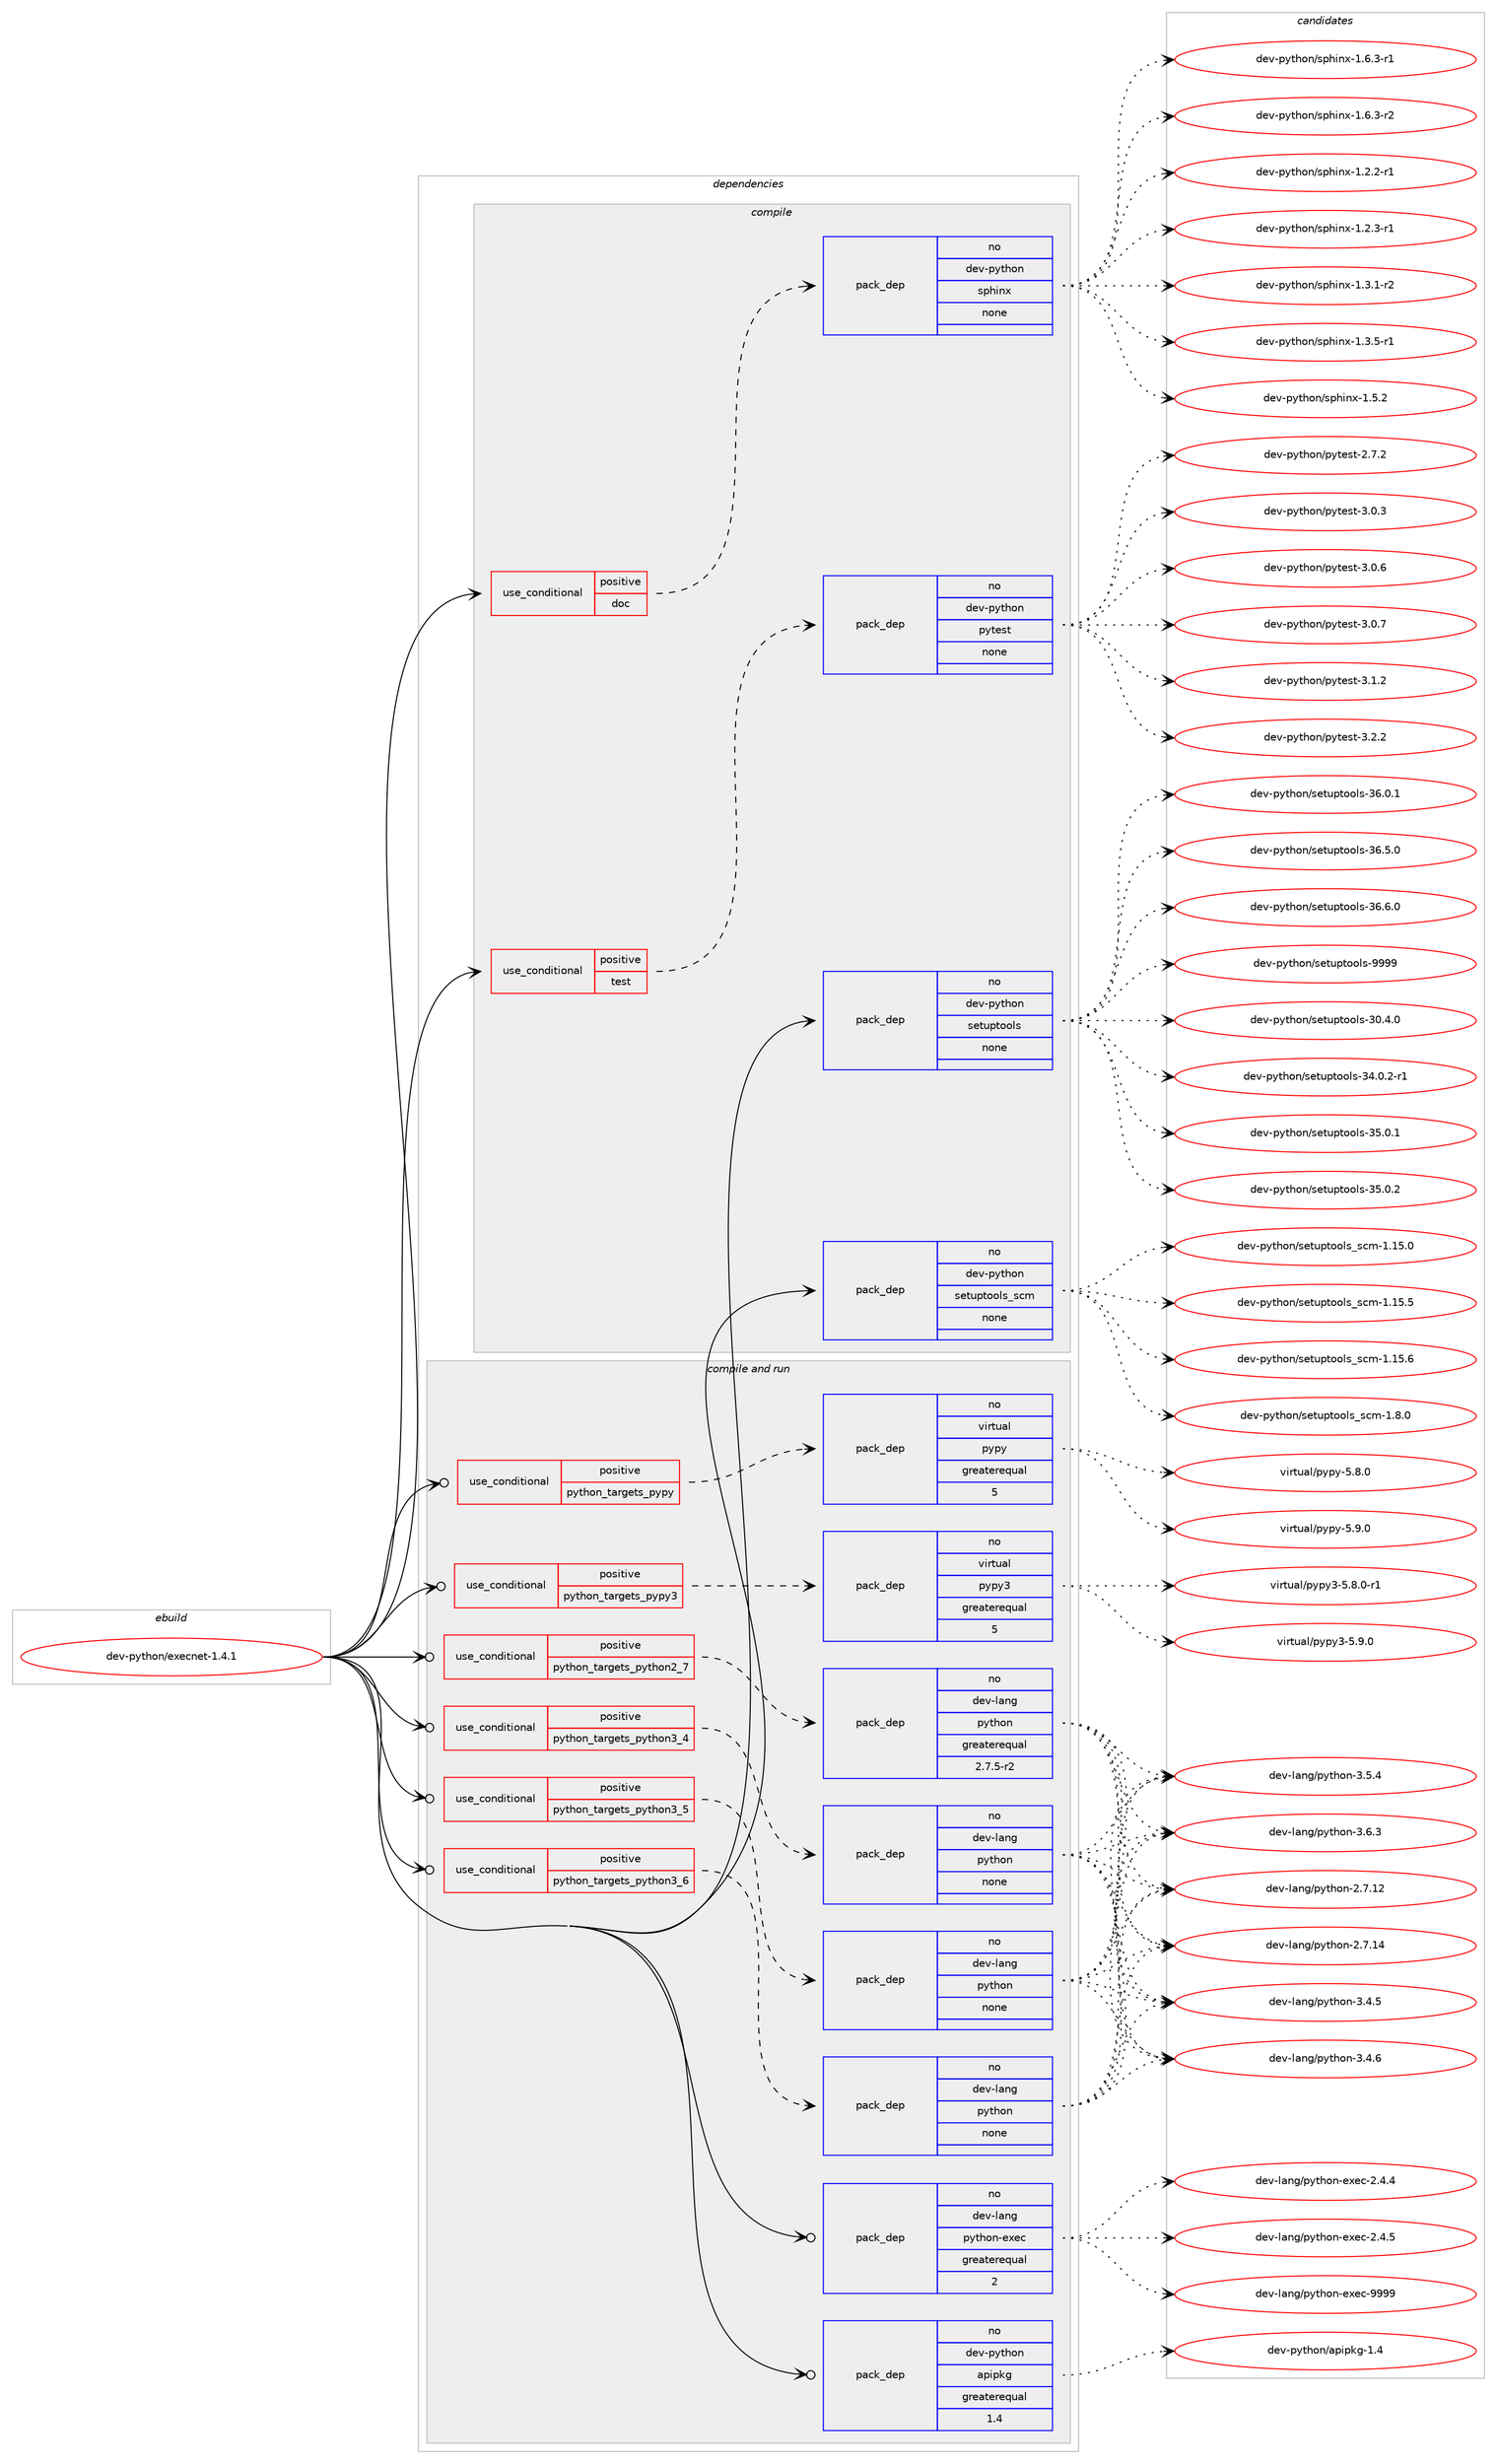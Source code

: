 digraph prolog {

# *************
# Graph options
# *************

newrank=true;
concentrate=true;
compound=true;
graph [rankdir=LR,fontname=Helvetica,fontsize=10,ranksep=1.5];#, ranksep=2.5, nodesep=0.2];
edge  [arrowhead=vee];
node  [fontname=Helvetica,fontsize=10];

# **********
# The ebuild
# **********

subgraph cluster_leftcol {
color=gray;
rank=same;
label=<<i>ebuild</i>>;
id [label="dev-python/execnet-1.4.1", color=red, width=4, href="../dev-python/execnet-1.4.1.svg"];
}

# ****************
# The dependencies
# ****************

subgraph cluster_midcol {
color=gray;
label=<<i>dependencies</i>>;
subgraph cluster_compile {
fillcolor="#eeeeee";
style=filled;
label=<<i>compile</i>>;
subgraph cond32490 {
dependency156422 [label=<<TABLE BORDER="0" CELLBORDER="1" CELLSPACING="0" CELLPADDING="4"><TR><TD ROWSPAN="3" CELLPADDING="10">use_conditional</TD></TR><TR><TD>positive</TD></TR><TR><TD>doc</TD></TR></TABLE>>, shape=none, color=red];
subgraph pack120095 {
dependency156423 [label=<<TABLE BORDER="0" CELLBORDER="1" CELLSPACING="0" CELLPADDING="4" WIDTH="220"><TR><TD ROWSPAN="6" CELLPADDING="30">pack_dep</TD></TR><TR><TD WIDTH="110">no</TD></TR><TR><TD>dev-python</TD></TR><TR><TD>sphinx</TD></TR><TR><TD>none</TD></TR><TR><TD></TD></TR></TABLE>>, shape=none, color=blue];
}
dependency156422:e -> dependency156423:w [weight=20,style="dashed",arrowhead="vee"];
}
id:e -> dependency156422:w [weight=20,style="solid",arrowhead="vee"];
subgraph cond32491 {
dependency156424 [label=<<TABLE BORDER="0" CELLBORDER="1" CELLSPACING="0" CELLPADDING="4"><TR><TD ROWSPAN="3" CELLPADDING="10">use_conditional</TD></TR><TR><TD>positive</TD></TR><TR><TD>test</TD></TR></TABLE>>, shape=none, color=red];
subgraph pack120096 {
dependency156425 [label=<<TABLE BORDER="0" CELLBORDER="1" CELLSPACING="0" CELLPADDING="4" WIDTH="220"><TR><TD ROWSPAN="6" CELLPADDING="30">pack_dep</TD></TR><TR><TD WIDTH="110">no</TD></TR><TR><TD>dev-python</TD></TR><TR><TD>pytest</TD></TR><TR><TD>none</TD></TR><TR><TD></TD></TR></TABLE>>, shape=none, color=blue];
}
dependency156424:e -> dependency156425:w [weight=20,style="dashed",arrowhead="vee"];
}
id:e -> dependency156424:w [weight=20,style="solid",arrowhead="vee"];
subgraph pack120097 {
dependency156426 [label=<<TABLE BORDER="0" CELLBORDER="1" CELLSPACING="0" CELLPADDING="4" WIDTH="220"><TR><TD ROWSPAN="6" CELLPADDING="30">pack_dep</TD></TR><TR><TD WIDTH="110">no</TD></TR><TR><TD>dev-python</TD></TR><TR><TD>setuptools</TD></TR><TR><TD>none</TD></TR><TR><TD></TD></TR></TABLE>>, shape=none, color=blue];
}
id:e -> dependency156426:w [weight=20,style="solid",arrowhead="vee"];
subgraph pack120098 {
dependency156427 [label=<<TABLE BORDER="0" CELLBORDER="1" CELLSPACING="0" CELLPADDING="4" WIDTH="220"><TR><TD ROWSPAN="6" CELLPADDING="30">pack_dep</TD></TR><TR><TD WIDTH="110">no</TD></TR><TR><TD>dev-python</TD></TR><TR><TD>setuptools_scm</TD></TR><TR><TD>none</TD></TR><TR><TD></TD></TR></TABLE>>, shape=none, color=blue];
}
id:e -> dependency156427:w [weight=20,style="solid",arrowhead="vee"];
}
subgraph cluster_compileandrun {
fillcolor="#eeeeee";
style=filled;
label=<<i>compile and run</i>>;
subgraph cond32492 {
dependency156428 [label=<<TABLE BORDER="0" CELLBORDER="1" CELLSPACING="0" CELLPADDING="4"><TR><TD ROWSPAN="3" CELLPADDING="10">use_conditional</TD></TR><TR><TD>positive</TD></TR><TR><TD>python_targets_pypy</TD></TR></TABLE>>, shape=none, color=red];
subgraph pack120099 {
dependency156429 [label=<<TABLE BORDER="0" CELLBORDER="1" CELLSPACING="0" CELLPADDING="4" WIDTH="220"><TR><TD ROWSPAN="6" CELLPADDING="30">pack_dep</TD></TR><TR><TD WIDTH="110">no</TD></TR><TR><TD>virtual</TD></TR><TR><TD>pypy</TD></TR><TR><TD>greaterequal</TD></TR><TR><TD>5</TD></TR></TABLE>>, shape=none, color=blue];
}
dependency156428:e -> dependency156429:w [weight=20,style="dashed",arrowhead="vee"];
}
id:e -> dependency156428:w [weight=20,style="solid",arrowhead="odotvee"];
subgraph cond32493 {
dependency156430 [label=<<TABLE BORDER="0" CELLBORDER="1" CELLSPACING="0" CELLPADDING="4"><TR><TD ROWSPAN="3" CELLPADDING="10">use_conditional</TD></TR><TR><TD>positive</TD></TR><TR><TD>python_targets_pypy3</TD></TR></TABLE>>, shape=none, color=red];
subgraph pack120100 {
dependency156431 [label=<<TABLE BORDER="0" CELLBORDER="1" CELLSPACING="0" CELLPADDING="4" WIDTH="220"><TR><TD ROWSPAN="6" CELLPADDING="30">pack_dep</TD></TR><TR><TD WIDTH="110">no</TD></TR><TR><TD>virtual</TD></TR><TR><TD>pypy3</TD></TR><TR><TD>greaterequal</TD></TR><TR><TD>5</TD></TR></TABLE>>, shape=none, color=blue];
}
dependency156430:e -> dependency156431:w [weight=20,style="dashed",arrowhead="vee"];
}
id:e -> dependency156430:w [weight=20,style="solid",arrowhead="odotvee"];
subgraph cond32494 {
dependency156432 [label=<<TABLE BORDER="0" CELLBORDER="1" CELLSPACING="0" CELLPADDING="4"><TR><TD ROWSPAN="3" CELLPADDING="10">use_conditional</TD></TR><TR><TD>positive</TD></TR><TR><TD>python_targets_python2_7</TD></TR></TABLE>>, shape=none, color=red];
subgraph pack120101 {
dependency156433 [label=<<TABLE BORDER="0" CELLBORDER="1" CELLSPACING="0" CELLPADDING="4" WIDTH="220"><TR><TD ROWSPAN="6" CELLPADDING="30">pack_dep</TD></TR><TR><TD WIDTH="110">no</TD></TR><TR><TD>dev-lang</TD></TR><TR><TD>python</TD></TR><TR><TD>greaterequal</TD></TR><TR><TD>2.7.5-r2</TD></TR></TABLE>>, shape=none, color=blue];
}
dependency156432:e -> dependency156433:w [weight=20,style="dashed",arrowhead="vee"];
}
id:e -> dependency156432:w [weight=20,style="solid",arrowhead="odotvee"];
subgraph cond32495 {
dependency156434 [label=<<TABLE BORDER="0" CELLBORDER="1" CELLSPACING="0" CELLPADDING="4"><TR><TD ROWSPAN="3" CELLPADDING="10">use_conditional</TD></TR><TR><TD>positive</TD></TR><TR><TD>python_targets_python3_4</TD></TR></TABLE>>, shape=none, color=red];
subgraph pack120102 {
dependency156435 [label=<<TABLE BORDER="0" CELLBORDER="1" CELLSPACING="0" CELLPADDING="4" WIDTH="220"><TR><TD ROWSPAN="6" CELLPADDING="30">pack_dep</TD></TR><TR><TD WIDTH="110">no</TD></TR><TR><TD>dev-lang</TD></TR><TR><TD>python</TD></TR><TR><TD>none</TD></TR><TR><TD></TD></TR></TABLE>>, shape=none, color=blue];
}
dependency156434:e -> dependency156435:w [weight=20,style="dashed",arrowhead="vee"];
}
id:e -> dependency156434:w [weight=20,style="solid",arrowhead="odotvee"];
subgraph cond32496 {
dependency156436 [label=<<TABLE BORDER="0" CELLBORDER="1" CELLSPACING="0" CELLPADDING="4"><TR><TD ROWSPAN="3" CELLPADDING="10">use_conditional</TD></TR><TR><TD>positive</TD></TR><TR><TD>python_targets_python3_5</TD></TR></TABLE>>, shape=none, color=red];
subgraph pack120103 {
dependency156437 [label=<<TABLE BORDER="0" CELLBORDER="1" CELLSPACING="0" CELLPADDING="4" WIDTH="220"><TR><TD ROWSPAN="6" CELLPADDING="30">pack_dep</TD></TR><TR><TD WIDTH="110">no</TD></TR><TR><TD>dev-lang</TD></TR><TR><TD>python</TD></TR><TR><TD>none</TD></TR><TR><TD></TD></TR></TABLE>>, shape=none, color=blue];
}
dependency156436:e -> dependency156437:w [weight=20,style="dashed",arrowhead="vee"];
}
id:e -> dependency156436:w [weight=20,style="solid",arrowhead="odotvee"];
subgraph cond32497 {
dependency156438 [label=<<TABLE BORDER="0" CELLBORDER="1" CELLSPACING="0" CELLPADDING="4"><TR><TD ROWSPAN="3" CELLPADDING="10">use_conditional</TD></TR><TR><TD>positive</TD></TR><TR><TD>python_targets_python3_6</TD></TR></TABLE>>, shape=none, color=red];
subgraph pack120104 {
dependency156439 [label=<<TABLE BORDER="0" CELLBORDER="1" CELLSPACING="0" CELLPADDING="4" WIDTH="220"><TR><TD ROWSPAN="6" CELLPADDING="30">pack_dep</TD></TR><TR><TD WIDTH="110">no</TD></TR><TR><TD>dev-lang</TD></TR><TR><TD>python</TD></TR><TR><TD>none</TD></TR><TR><TD></TD></TR></TABLE>>, shape=none, color=blue];
}
dependency156438:e -> dependency156439:w [weight=20,style="dashed",arrowhead="vee"];
}
id:e -> dependency156438:w [weight=20,style="solid",arrowhead="odotvee"];
subgraph pack120105 {
dependency156440 [label=<<TABLE BORDER="0" CELLBORDER="1" CELLSPACING="0" CELLPADDING="4" WIDTH="220"><TR><TD ROWSPAN="6" CELLPADDING="30">pack_dep</TD></TR><TR><TD WIDTH="110">no</TD></TR><TR><TD>dev-lang</TD></TR><TR><TD>python-exec</TD></TR><TR><TD>greaterequal</TD></TR><TR><TD>2</TD></TR></TABLE>>, shape=none, color=blue];
}
id:e -> dependency156440:w [weight=20,style="solid",arrowhead="odotvee"];
subgraph pack120106 {
dependency156441 [label=<<TABLE BORDER="0" CELLBORDER="1" CELLSPACING="0" CELLPADDING="4" WIDTH="220"><TR><TD ROWSPAN="6" CELLPADDING="30">pack_dep</TD></TR><TR><TD WIDTH="110">no</TD></TR><TR><TD>dev-python</TD></TR><TR><TD>apipkg</TD></TR><TR><TD>greaterequal</TD></TR><TR><TD>1.4</TD></TR></TABLE>>, shape=none, color=blue];
}
id:e -> dependency156441:w [weight=20,style="solid",arrowhead="odotvee"];
}
subgraph cluster_run {
fillcolor="#eeeeee";
style=filled;
label=<<i>run</i>>;
}
}

# **************
# The candidates
# **************

subgraph cluster_choices {
rank=same;
color=gray;
label=<<i>candidates</i>>;

subgraph choice120095 {
color=black;
nodesep=1;
choice10010111845112121116104111110471151121041051101204549465046504511449 [label="dev-python/sphinx-1.2.2-r1", color=red, width=4,href="../dev-python/sphinx-1.2.2-r1.svg"];
choice10010111845112121116104111110471151121041051101204549465046514511449 [label="dev-python/sphinx-1.2.3-r1", color=red, width=4,href="../dev-python/sphinx-1.2.3-r1.svg"];
choice10010111845112121116104111110471151121041051101204549465146494511450 [label="dev-python/sphinx-1.3.1-r2", color=red, width=4,href="../dev-python/sphinx-1.3.1-r2.svg"];
choice10010111845112121116104111110471151121041051101204549465146534511449 [label="dev-python/sphinx-1.3.5-r1", color=red, width=4,href="../dev-python/sphinx-1.3.5-r1.svg"];
choice1001011184511212111610411111047115112104105110120454946534650 [label="dev-python/sphinx-1.5.2", color=red, width=4,href="../dev-python/sphinx-1.5.2.svg"];
choice10010111845112121116104111110471151121041051101204549465446514511449 [label="dev-python/sphinx-1.6.3-r1", color=red, width=4,href="../dev-python/sphinx-1.6.3-r1.svg"];
choice10010111845112121116104111110471151121041051101204549465446514511450 [label="dev-python/sphinx-1.6.3-r2", color=red, width=4,href="../dev-python/sphinx-1.6.3-r2.svg"];
dependency156423:e -> choice10010111845112121116104111110471151121041051101204549465046504511449:w [style=dotted,weight="100"];
dependency156423:e -> choice10010111845112121116104111110471151121041051101204549465046514511449:w [style=dotted,weight="100"];
dependency156423:e -> choice10010111845112121116104111110471151121041051101204549465146494511450:w [style=dotted,weight="100"];
dependency156423:e -> choice10010111845112121116104111110471151121041051101204549465146534511449:w [style=dotted,weight="100"];
dependency156423:e -> choice1001011184511212111610411111047115112104105110120454946534650:w [style=dotted,weight="100"];
dependency156423:e -> choice10010111845112121116104111110471151121041051101204549465446514511449:w [style=dotted,weight="100"];
dependency156423:e -> choice10010111845112121116104111110471151121041051101204549465446514511450:w [style=dotted,weight="100"];
}
subgraph choice120096 {
color=black;
nodesep=1;
choice1001011184511212111610411111047112121116101115116455046554650 [label="dev-python/pytest-2.7.2", color=red, width=4,href="../dev-python/pytest-2.7.2.svg"];
choice1001011184511212111610411111047112121116101115116455146484651 [label="dev-python/pytest-3.0.3", color=red, width=4,href="../dev-python/pytest-3.0.3.svg"];
choice1001011184511212111610411111047112121116101115116455146484654 [label="dev-python/pytest-3.0.6", color=red, width=4,href="../dev-python/pytest-3.0.6.svg"];
choice1001011184511212111610411111047112121116101115116455146484655 [label="dev-python/pytest-3.0.7", color=red, width=4,href="../dev-python/pytest-3.0.7.svg"];
choice1001011184511212111610411111047112121116101115116455146494650 [label="dev-python/pytest-3.1.2", color=red, width=4,href="../dev-python/pytest-3.1.2.svg"];
choice1001011184511212111610411111047112121116101115116455146504650 [label="dev-python/pytest-3.2.2", color=red, width=4,href="../dev-python/pytest-3.2.2.svg"];
dependency156425:e -> choice1001011184511212111610411111047112121116101115116455046554650:w [style=dotted,weight="100"];
dependency156425:e -> choice1001011184511212111610411111047112121116101115116455146484651:w [style=dotted,weight="100"];
dependency156425:e -> choice1001011184511212111610411111047112121116101115116455146484654:w [style=dotted,weight="100"];
dependency156425:e -> choice1001011184511212111610411111047112121116101115116455146484655:w [style=dotted,weight="100"];
dependency156425:e -> choice1001011184511212111610411111047112121116101115116455146494650:w [style=dotted,weight="100"];
dependency156425:e -> choice1001011184511212111610411111047112121116101115116455146504650:w [style=dotted,weight="100"];
}
subgraph choice120097 {
color=black;
nodesep=1;
choice100101118451121211161041111104711510111611711211611111110811545514846524648 [label="dev-python/setuptools-30.4.0", color=red, width=4,href="../dev-python/setuptools-30.4.0.svg"];
choice1001011184511212111610411111047115101116117112116111111108115455152464846504511449 [label="dev-python/setuptools-34.0.2-r1", color=red, width=4,href="../dev-python/setuptools-34.0.2-r1.svg"];
choice100101118451121211161041111104711510111611711211611111110811545515346484649 [label="dev-python/setuptools-35.0.1", color=red, width=4,href="../dev-python/setuptools-35.0.1.svg"];
choice100101118451121211161041111104711510111611711211611111110811545515346484650 [label="dev-python/setuptools-35.0.2", color=red, width=4,href="../dev-python/setuptools-35.0.2.svg"];
choice100101118451121211161041111104711510111611711211611111110811545515446484649 [label="dev-python/setuptools-36.0.1", color=red, width=4,href="../dev-python/setuptools-36.0.1.svg"];
choice100101118451121211161041111104711510111611711211611111110811545515446534648 [label="dev-python/setuptools-36.5.0", color=red, width=4,href="../dev-python/setuptools-36.5.0.svg"];
choice100101118451121211161041111104711510111611711211611111110811545515446544648 [label="dev-python/setuptools-36.6.0", color=red, width=4,href="../dev-python/setuptools-36.6.0.svg"];
choice10010111845112121116104111110471151011161171121161111111081154557575757 [label="dev-python/setuptools-9999", color=red, width=4,href="../dev-python/setuptools-9999.svg"];
dependency156426:e -> choice100101118451121211161041111104711510111611711211611111110811545514846524648:w [style=dotted,weight="100"];
dependency156426:e -> choice1001011184511212111610411111047115101116117112116111111108115455152464846504511449:w [style=dotted,weight="100"];
dependency156426:e -> choice100101118451121211161041111104711510111611711211611111110811545515346484649:w [style=dotted,weight="100"];
dependency156426:e -> choice100101118451121211161041111104711510111611711211611111110811545515346484650:w [style=dotted,weight="100"];
dependency156426:e -> choice100101118451121211161041111104711510111611711211611111110811545515446484649:w [style=dotted,weight="100"];
dependency156426:e -> choice100101118451121211161041111104711510111611711211611111110811545515446534648:w [style=dotted,weight="100"];
dependency156426:e -> choice100101118451121211161041111104711510111611711211611111110811545515446544648:w [style=dotted,weight="100"];
dependency156426:e -> choice10010111845112121116104111110471151011161171121161111111081154557575757:w [style=dotted,weight="100"];
}
subgraph choice120098 {
color=black;
nodesep=1;
choice1001011184511212111610411111047115101116117112116111111108115951159910945494649534648 [label="dev-python/setuptools_scm-1.15.0", color=red, width=4,href="../dev-python/setuptools_scm-1.15.0.svg"];
choice1001011184511212111610411111047115101116117112116111111108115951159910945494649534653 [label="dev-python/setuptools_scm-1.15.5", color=red, width=4,href="../dev-python/setuptools_scm-1.15.5.svg"];
choice1001011184511212111610411111047115101116117112116111111108115951159910945494649534654 [label="dev-python/setuptools_scm-1.15.6", color=red, width=4,href="../dev-python/setuptools_scm-1.15.6.svg"];
choice10010111845112121116104111110471151011161171121161111111081159511599109454946564648 [label="dev-python/setuptools_scm-1.8.0", color=red, width=4,href="../dev-python/setuptools_scm-1.8.0.svg"];
dependency156427:e -> choice1001011184511212111610411111047115101116117112116111111108115951159910945494649534648:w [style=dotted,weight="100"];
dependency156427:e -> choice1001011184511212111610411111047115101116117112116111111108115951159910945494649534653:w [style=dotted,weight="100"];
dependency156427:e -> choice1001011184511212111610411111047115101116117112116111111108115951159910945494649534654:w [style=dotted,weight="100"];
dependency156427:e -> choice10010111845112121116104111110471151011161171121161111111081159511599109454946564648:w [style=dotted,weight="100"];
}
subgraph choice120099 {
color=black;
nodesep=1;
choice1181051141161179710847112121112121455346564648 [label="virtual/pypy-5.8.0", color=red, width=4,href="../virtual/pypy-5.8.0.svg"];
choice1181051141161179710847112121112121455346574648 [label="virtual/pypy-5.9.0", color=red, width=4,href="../virtual/pypy-5.9.0.svg"];
dependency156429:e -> choice1181051141161179710847112121112121455346564648:w [style=dotted,weight="100"];
dependency156429:e -> choice1181051141161179710847112121112121455346574648:w [style=dotted,weight="100"];
}
subgraph choice120100 {
color=black;
nodesep=1;
choice1181051141161179710847112121112121514553465646484511449 [label="virtual/pypy3-5.8.0-r1", color=red, width=4,href="../virtual/pypy3-5.8.0-r1.svg"];
choice118105114116117971084711212111212151455346574648 [label="virtual/pypy3-5.9.0", color=red, width=4,href="../virtual/pypy3-5.9.0.svg"];
dependency156431:e -> choice1181051141161179710847112121112121514553465646484511449:w [style=dotted,weight="100"];
dependency156431:e -> choice118105114116117971084711212111212151455346574648:w [style=dotted,weight="100"];
}
subgraph choice120101 {
color=black;
nodesep=1;
choice10010111845108971101034711212111610411111045504655464950 [label="dev-lang/python-2.7.12", color=red, width=4,href="../dev-lang/python-2.7.12.svg"];
choice10010111845108971101034711212111610411111045504655464952 [label="dev-lang/python-2.7.14", color=red, width=4,href="../dev-lang/python-2.7.14.svg"];
choice100101118451089711010347112121116104111110455146524653 [label="dev-lang/python-3.4.5", color=red, width=4,href="../dev-lang/python-3.4.5.svg"];
choice100101118451089711010347112121116104111110455146524654 [label="dev-lang/python-3.4.6", color=red, width=4,href="../dev-lang/python-3.4.6.svg"];
choice100101118451089711010347112121116104111110455146534652 [label="dev-lang/python-3.5.4", color=red, width=4,href="../dev-lang/python-3.5.4.svg"];
choice100101118451089711010347112121116104111110455146544651 [label="dev-lang/python-3.6.3", color=red, width=4,href="../dev-lang/python-3.6.3.svg"];
dependency156433:e -> choice10010111845108971101034711212111610411111045504655464950:w [style=dotted,weight="100"];
dependency156433:e -> choice10010111845108971101034711212111610411111045504655464952:w [style=dotted,weight="100"];
dependency156433:e -> choice100101118451089711010347112121116104111110455146524653:w [style=dotted,weight="100"];
dependency156433:e -> choice100101118451089711010347112121116104111110455146524654:w [style=dotted,weight="100"];
dependency156433:e -> choice100101118451089711010347112121116104111110455146534652:w [style=dotted,weight="100"];
dependency156433:e -> choice100101118451089711010347112121116104111110455146544651:w [style=dotted,weight="100"];
}
subgraph choice120102 {
color=black;
nodesep=1;
choice10010111845108971101034711212111610411111045504655464950 [label="dev-lang/python-2.7.12", color=red, width=4,href="../dev-lang/python-2.7.12.svg"];
choice10010111845108971101034711212111610411111045504655464952 [label="dev-lang/python-2.7.14", color=red, width=4,href="../dev-lang/python-2.7.14.svg"];
choice100101118451089711010347112121116104111110455146524653 [label="dev-lang/python-3.4.5", color=red, width=4,href="../dev-lang/python-3.4.5.svg"];
choice100101118451089711010347112121116104111110455146524654 [label="dev-lang/python-3.4.6", color=red, width=4,href="../dev-lang/python-3.4.6.svg"];
choice100101118451089711010347112121116104111110455146534652 [label="dev-lang/python-3.5.4", color=red, width=4,href="../dev-lang/python-3.5.4.svg"];
choice100101118451089711010347112121116104111110455146544651 [label="dev-lang/python-3.6.3", color=red, width=4,href="../dev-lang/python-3.6.3.svg"];
dependency156435:e -> choice10010111845108971101034711212111610411111045504655464950:w [style=dotted,weight="100"];
dependency156435:e -> choice10010111845108971101034711212111610411111045504655464952:w [style=dotted,weight="100"];
dependency156435:e -> choice100101118451089711010347112121116104111110455146524653:w [style=dotted,weight="100"];
dependency156435:e -> choice100101118451089711010347112121116104111110455146524654:w [style=dotted,weight="100"];
dependency156435:e -> choice100101118451089711010347112121116104111110455146534652:w [style=dotted,weight="100"];
dependency156435:e -> choice100101118451089711010347112121116104111110455146544651:w [style=dotted,weight="100"];
}
subgraph choice120103 {
color=black;
nodesep=1;
choice10010111845108971101034711212111610411111045504655464950 [label="dev-lang/python-2.7.12", color=red, width=4,href="../dev-lang/python-2.7.12.svg"];
choice10010111845108971101034711212111610411111045504655464952 [label="dev-lang/python-2.7.14", color=red, width=4,href="../dev-lang/python-2.7.14.svg"];
choice100101118451089711010347112121116104111110455146524653 [label="dev-lang/python-3.4.5", color=red, width=4,href="../dev-lang/python-3.4.5.svg"];
choice100101118451089711010347112121116104111110455146524654 [label="dev-lang/python-3.4.6", color=red, width=4,href="../dev-lang/python-3.4.6.svg"];
choice100101118451089711010347112121116104111110455146534652 [label="dev-lang/python-3.5.4", color=red, width=4,href="../dev-lang/python-3.5.4.svg"];
choice100101118451089711010347112121116104111110455146544651 [label="dev-lang/python-3.6.3", color=red, width=4,href="../dev-lang/python-3.6.3.svg"];
dependency156437:e -> choice10010111845108971101034711212111610411111045504655464950:w [style=dotted,weight="100"];
dependency156437:e -> choice10010111845108971101034711212111610411111045504655464952:w [style=dotted,weight="100"];
dependency156437:e -> choice100101118451089711010347112121116104111110455146524653:w [style=dotted,weight="100"];
dependency156437:e -> choice100101118451089711010347112121116104111110455146524654:w [style=dotted,weight="100"];
dependency156437:e -> choice100101118451089711010347112121116104111110455146534652:w [style=dotted,weight="100"];
dependency156437:e -> choice100101118451089711010347112121116104111110455146544651:w [style=dotted,weight="100"];
}
subgraph choice120104 {
color=black;
nodesep=1;
choice10010111845108971101034711212111610411111045504655464950 [label="dev-lang/python-2.7.12", color=red, width=4,href="../dev-lang/python-2.7.12.svg"];
choice10010111845108971101034711212111610411111045504655464952 [label="dev-lang/python-2.7.14", color=red, width=4,href="../dev-lang/python-2.7.14.svg"];
choice100101118451089711010347112121116104111110455146524653 [label="dev-lang/python-3.4.5", color=red, width=4,href="../dev-lang/python-3.4.5.svg"];
choice100101118451089711010347112121116104111110455146524654 [label="dev-lang/python-3.4.6", color=red, width=4,href="../dev-lang/python-3.4.6.svg"];
choice100101118451089711010347112121116104111110455146534652 [label="dev-lang/python-3.5.4", color=red, width=4,href="../dev-lang/python-3.5.4.svg"];
choice100101118451089711010347112121116104111110455146544651 [label="dev-lang/python-3.6.3", color=red, width=4,href="../dev-lang/python-3.6.3.svg"];
dependency156439:e -> choice10010111845108971101034711212111610411111045504655464950:w [style=dotted,weight="100"];
dependency156439:e -> choice10010111845108971101034711212111610411111045504655464952:w [style=dotted,weight="100"];
dependency156439:e -> choice100101118451089711010347112121116104111110455146524653:w [style=dotted,weight="100"];
dependency156439:e -> choice100101118451089711010347112121116104111110455146524654:w [style=dotted,weight="100"];
dependency156439:e -> choice100101118451089711010347112121116104111110455146534652:w [style=dotted,weight="100"];
dependency156439:e -> choice100101118451089711010347112121116104111110455146544651:w [style=dotted,weight="100"];
}
subgraph choice120105 {
color=black;
nodesep=1;
choice1001011184510897110103471121211161041111104510112010199455046524652 [label="dev-lang/python-exec-2.4.4", color=red, width=4,href="../dev-lang/python-exec-2.4.4.svg"];
choice1001011184510897110103471121211161041111104510112010199455046524653 [label="dev-lang/python-exec-2.4.5", color=red, width=4,href="../dev-lang/python-exec-2.4.5.svg"];
choice10010111845108971101034711212111610411111045101120101994557575757 [label="dev-lang/python-exec-9999", color=red, width=4,href="../dev-lang/python-exec-9999.svg"];
dependency156440:e -> choice1001011184510897110103471121211161041111104510112010199455046524652:w [style=dotted,weight="100"];
dependency156440:e -> choice1001011184510897110103471121211161041111104510112010199455046524653:w [style=dotted,weight="100"];
dependency156440:e -> choice10010111845108971101034711212111610411111045101120101994557575757:w [style=dotted,weight="100"];
}
subgraph choice120106 {
color=black;
nodesep=1;
choice10010111845112121116104111110479711210511210710345494652 [label="dev-python/apipkg-1.4", color=red, width=4,href="../dev-python/apipkg-1.4.svg"];
dependency156441:e -> choice10010111845112121116104111110479711210511210710345494652:w [style=dotted,weight="100"];
}
}

}
